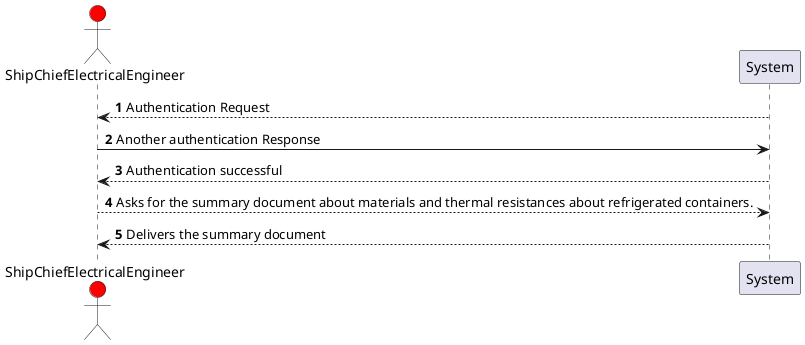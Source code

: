 @startuml
autonumber

actor ShipChiefElectricalEngineer #red

System --> ShipChiefElectricalEngineer: Authentication Request
ShipChiefElectricalEngineer -> System : Another authentication Response
System --> ShipChiefElectricalEngineer : Authentication successful
ShipChiefElectricalEngineer --> System : Asks for the summary document about materials and thermal resistances about refrigerated containers.
System --> ShipChiefElectricalEngineer : Delivers the summary document

@enduml